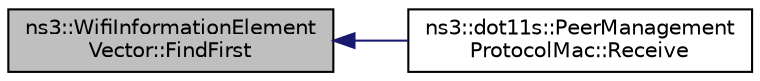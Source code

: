 digraph "ns3::WifiInformationElementVector::FindFirst"
{
  edge [fontname="Helvetica",fontsize="10",labelfontname="Helvetica",labelfontsize="10"];
  node [fontname="Helvetica",fontsize="10",shape=record];
  rankdir="LR";
  Node1 [label="ns3::WifiInformationElement\lVector::FindFirst",height=0.2,width=0.4,color="black", fillcolor="grey75", style="filled", fontcolor="black"];
  Node1 -> Node2 [dir="back",color="midnightblue",fontsize="10",style="solid"];
  Node2 [label="ns3::dot11s::PeerManagement\lProtocolMac::Receive",height=0.2,width=0.4,color="black", fillcolor="white", style="filled",URL="$dd/df9/classns3_1_1dot11s_1_1PeerManagementProtocolMac.html#a2c235d74f54dc4f10d0bb6454f27a421"];
}
